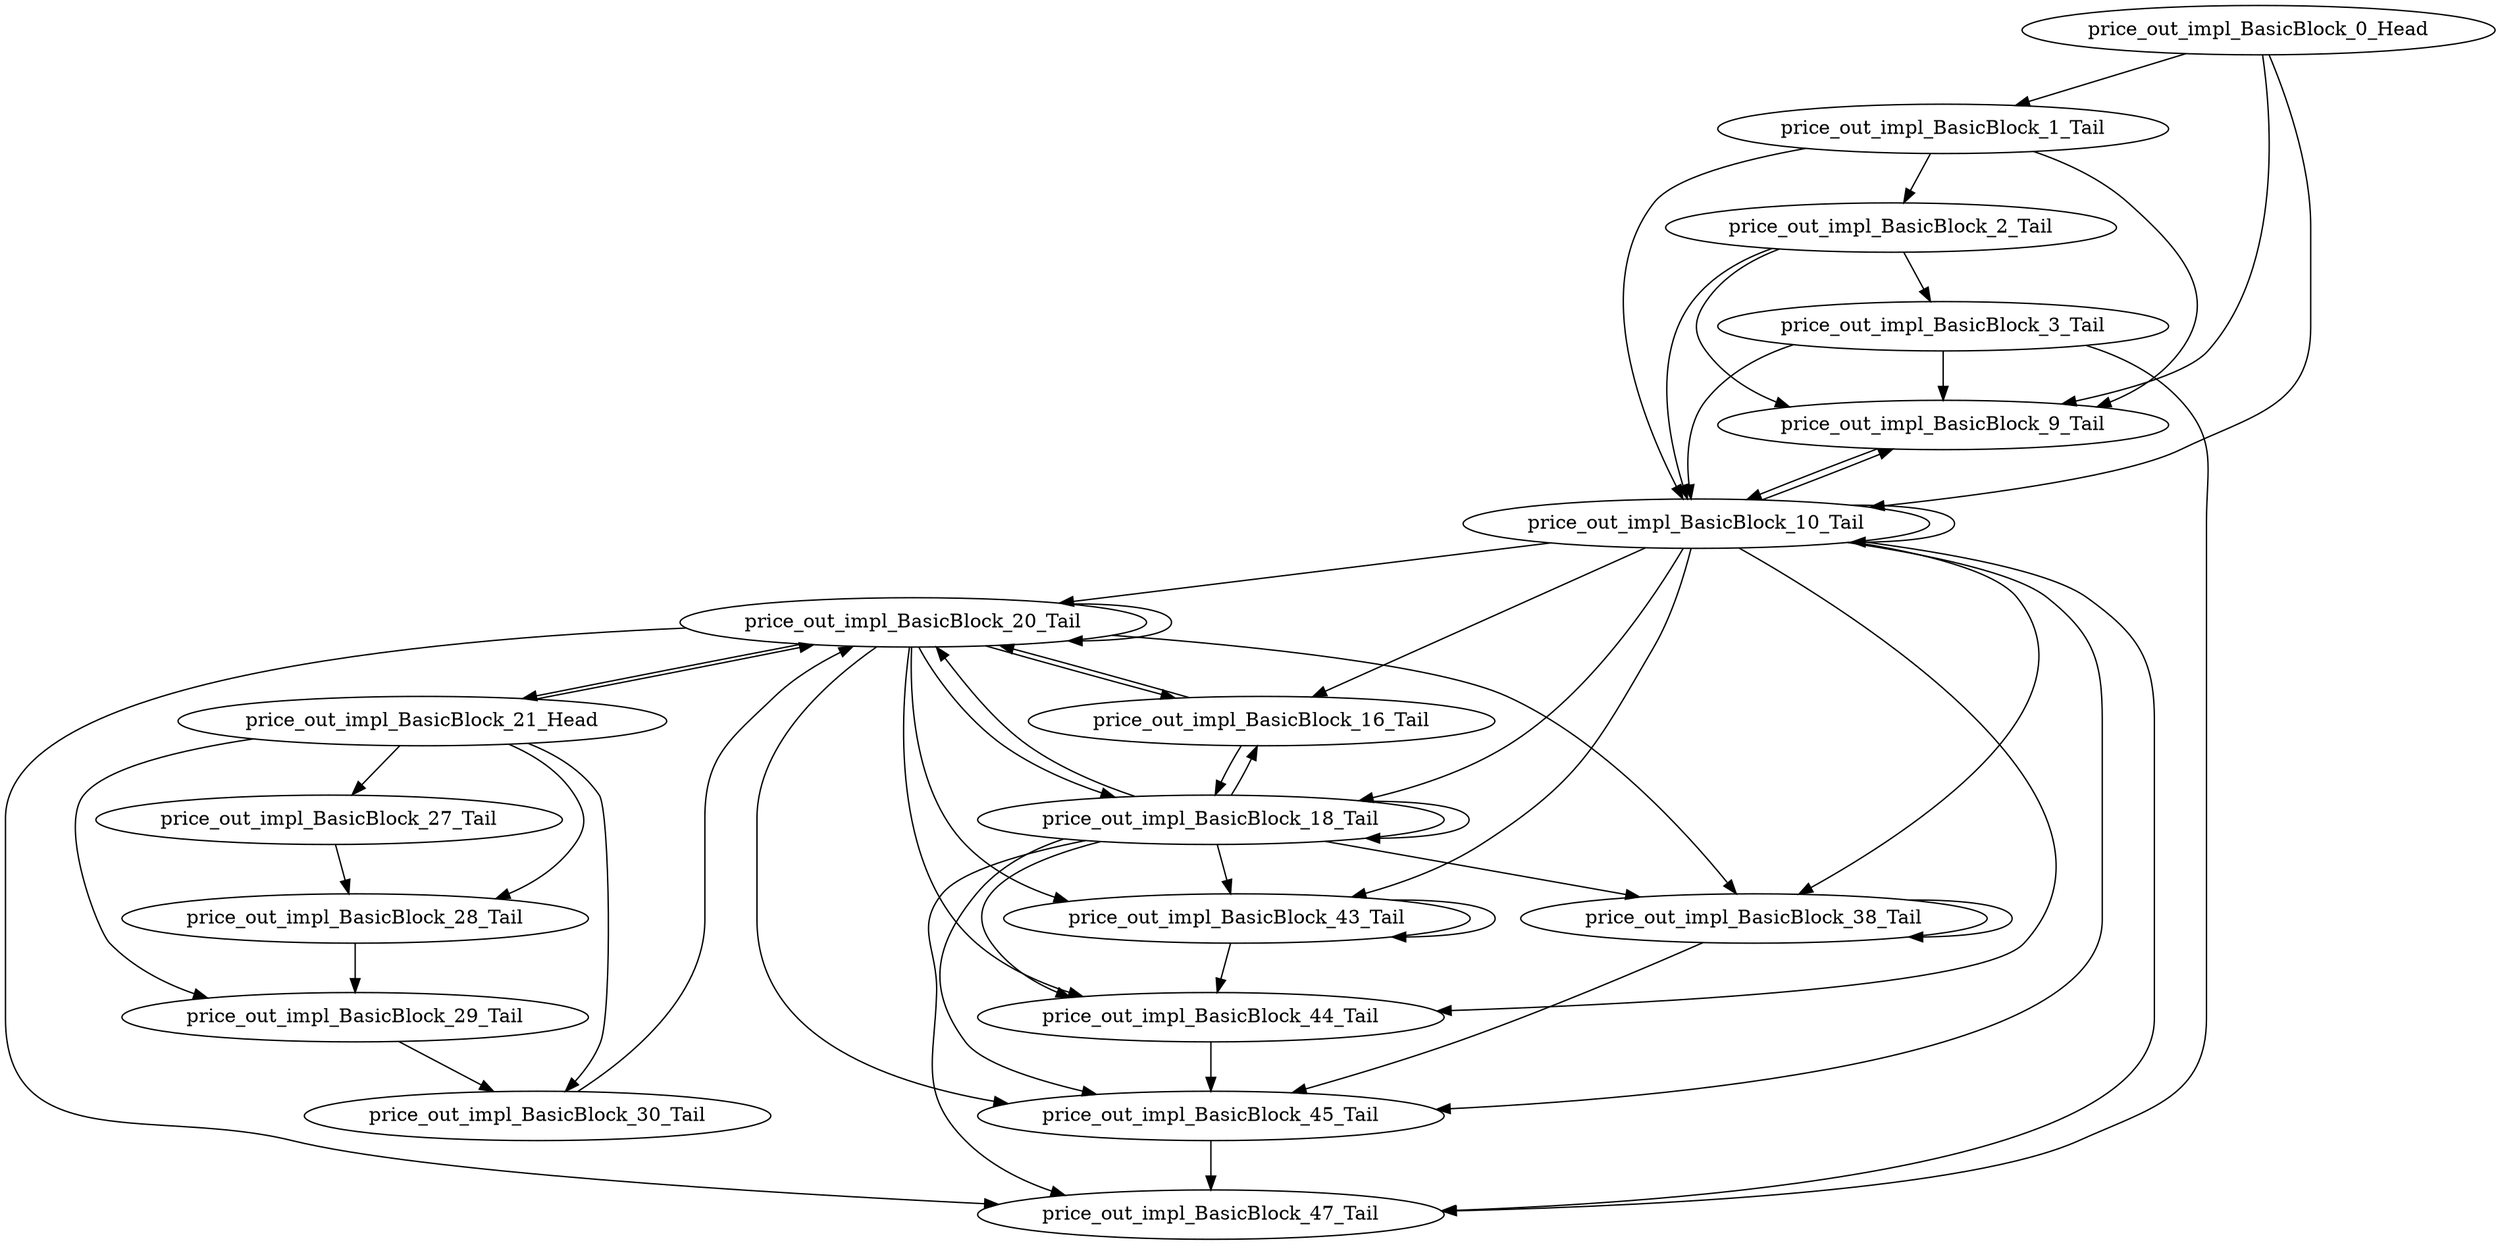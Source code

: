 digraph G {
    "price_out_impl_BasicBlock_1_Tail" -> "price_out_impl_BasicBlock_2_Tail"
    "price_out_impl_BasicBlock_1_Tail" -> "price_out_impl_BasicBlock_9_Tail"
    "price_out_impl_BasicBlock_1_Tail" -> "price_out_impl_BasicBlock_10_Tail"
    "price_out_impl_BasicBlock_27_Tail" -> "price_out_impl_BasicBlock_28_Tail"
    "price_out_impl_BasicBlock_28_Tail" -> "price_out_impl_BasicBlock_29_Tail"
    "price_out_impl_BasicBlock_29_Tail" -> "price_out_impl_BasicBlock_30_Tail"
    "price_out_impl_BasicBlock_30_Tail" -> "price_out_impl_BasicBlock_20_Tail"
    "price_out_impl_BasicBlock_38_Tail" -> "price_out_impl_BasicBlock_38_Tail"
    "price_out_impl_BasicBlock_38_Tail" -> "price_out_impl_BasicBlock_45_Tail"
    "price_out_impl_BasicBlock_43_Tail" -> "price_out_impl_BasicBlock_43_Tail"
    "price_out_impl_BasicBlock_43_Tail" -> "price_out_impl_BasicBlock_44_Tail"
    "price_out_impl_BasicBlock_44_Tail" -> "price_out_impl_BasicBlock_45_Tail"
    "price_out_impl_BasicBlock_16_Tail" -> "price_out_impl_BasicBlock_18_Tail"
    "price_out_impl_BasicBlock_16_Tail" -> "price_out_impl_BasicBlock_20_Tail"
    "price_out_impl_BasicBlock_18_Tail" -> "price_out_impl_BasicBlock_38_Tail"
    "price_out_impl_BasicBlock_18_Tail" -> "price_out_impl_BasicBlock_43_Tail"
    "price_out_impl_BasicBlock_18_Tail" -> "price_out_impl_BasicBlock_44_Tail"
    "price_out_impl_BasicBlock_18_Tail" -> "price_out_impl_BasicBlock_16_Tail"
    "price_out_impl_BasicBlock_18_Tail" -> "price_out_impl_BasicBlock_18_Tail"
    "price_out_impl_BasicBlock_18_Tail" -> "price_out_impl_BasicBlock_20_Tail"
    "price_out_impl_BasicBlock_18_Tail" -> "price_out_impl_BasicBlock_45_Tail"
    "price_out_impl_BasicBlock_18_Tail" -> "price_out_impl_BasicBlock_47_Tail"
    "price_out_impl_BasicBlock_20_Tail" -> "price_out_impl_BasicBlock_38_Tail"
    "price_out_impl_BasicBlock_20_Tail" -> "price_out_impl_BasicBlock_43_Tail"
    "price_out_impl_BasicBlock_20_Tail" -> "price_out_impl_BasicBlock_44_Tail"
    "price_out_impl_BasicBlock_20_Tail" -> "price_out_impl_BasicBlock_16_Tail"
    "price_out_impl_BasicBlock_20_Tail" -> "price_out_impl_BasicBlock_18_Tail"
    "price_out_impl_BasicBlock_20_Tail" -> "price_out_impl_BasicBlock_20_Tail"
    "price_out_impl_BasicBlock_20_Tail" -> "price_out_impl_BasicBlock_21_Head"
    "price_out_impl_BasicBlock_20_Tail" -> "price_out_impl_BasicBlock_45_Tail"
    "price_out_impl_BasicBlock_20_Tail" -> "price_out_impl_BasicBlock_47_Tail"
    "price_out_impl_BasicBlock_21_Head" -> "price_out_impl_BasicBlock_27_Tail"
    "price_out_impl_BasicBlock_21_Head" -> "price_out_impl_BasicBlock_28_Tail"
    "price_out_impl_BasicBlock_21_Head" -> "price_out_impl_BasicBlock_29_Tail"
    "price_out_impl_BasicBlock_21_Head" -> "price_out_impl_BasicBlock_30_Tail"
    "price_out_impl_BasicBlock_21_Head" -> "price_out_impl_BasicBlock_20_Tail"
    "price_out_impl_BasicBlock_45_Tail" -> "price_out_impl_BasicBlock_47_Tail"
    "price_out_impl_BasicBlock_2_Tail" -> "price_out_impl_BasicBlock_3_Tail"
    "price_out_impl_BasicBlock_2_Tail" -> "price_out_impl_BasicBlock_9_Tail"
    "price_out_impl_BasicBlock_2_Tail" -> "price_out_impl_BasicBlock_10_Tail"
    "price_out_impl_BasicBlock_3_Tail" -> "price_out_impl_BasicBlock_47_Tail"
    "price_out_impl_BasicBlock_3_Tail" -> "price_out_impl_BasicBlock_9_Tail"
    "price_out_impl_BasicBlock_3_Tail" -> "price_out_impl_BasicBlock_10_Tail"
    "price_out_impl_BasicBlock_0_Head" -> "price_out_impl_BasicBlock_1_Tail"
    "price_out_impl_BasicBlock_0_Head" -> "price_out_impl_BasicBlock_9_Tail"
    "price_out_impl_BasicBlock_0_Head" -> "price_out_impl_BasicBlock_10_Tail"
    "price_out_impl_BasicBlock_9_Tail" -> "price_out_impl_BasicBlock_10_Tail"
    "price_out_impl_BasicBlock_10_Tail" -> "price_out_impl_BasicBlock_38_Tail"
    "price_out_impl_BasicBlock_10_Tail" -> "price_out_impl_BasicBlock_43_Tail"
    "price_out_impl_BasicBlock_10_Tail" -> "price_out_impl_BasicBlock_44_Tail"
    "price_out_impl_BasicBlock_10_Tail" -> "price_out_impl_BasicBlock_16_Tail"
    "price_out_impl_BasicBlock_10_Tail" -> "price_out_impl_BasicBlock_18_Tail"
    "price_out_impl_BasicBlock_10_Tail" -> "price_out_impl_BasicBlock_20_Tail"
    "price_out_impl_BasicBlock_10_Tail" -> "price_out_impl_BasicBlock_45_Tail"
    "price_out_impl_BasicBlock_10_Tail" -> "price_out_impl_BasicBlock_47_Tail"
    "price_out_impl_BasicBlock_10_Tail" -> "price_out_impl_BasicBlock_9_Tail"
    "price_out_impl_BasicBlock_10_Tail" -> "price_out_impl_BasicBlock_10_Tail"
}
